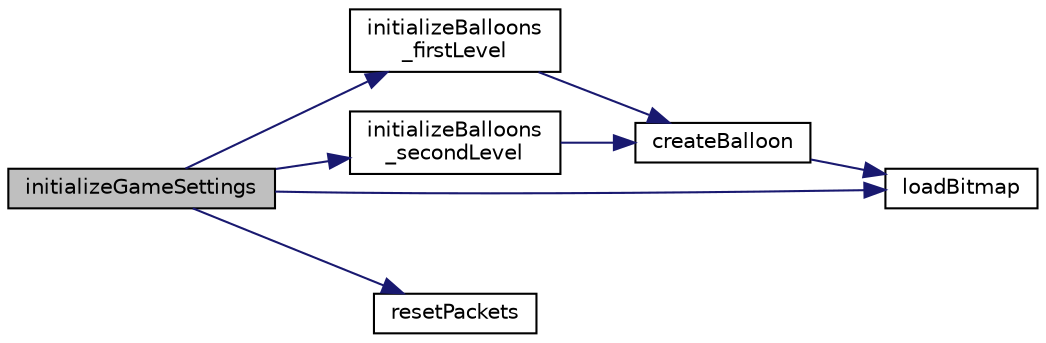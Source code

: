 digraph "initializeGameSettings"
{
  edge [fontname="Helvetica",fontsize="10",labelfontname="Helvetica",labelfontsize="10"];
  node [fontname="Helvetica",fontsize="10",shape=record];
  rankdir="LR";
  Node235 [label="initializeGameSettings",height=0.2,width=0.4,color="black", fillcolor="grey75", style="filled", fontcolor="black"];
  Node235 -> Node236 [color="midnightblue",fontsize="10",style="solid",fontname="Helvetica"];
  Node236 [label="initializeBalloons\l_firstLevel",height=0.2,width=0.4,color="black", fillcolor="white", style="filled",URL="$group___bow.html#gabd5149059733f19435f3bea07fbc2bd0",tooltip="Allocates memory and create balloons for the first stage of the game. "];
  Node236 -> Node237 [color="midnightblue",fontsize="10",style="solid",fontname="Helvetica"];
  Node237 [label="createBalloon",height=0.2,width=0.4,color="black", fillcolor="white", style="filled",URL="$group___balloon.html#ga13a5573a332f3e5693586796fa0a09c8",tooltip="Creates a new instance of baloon. "];
  Node237 -> Node238 [color="midnightblue",fontsize="10",style="solid",fontname="Helvetica"];
  Node238 [label="loadBitmap",height=0.2,width=0.4,color="black", fillcolor="white", style="filled",URL="$group___bitmap.html#ga3506880ffd407c36eb8aaddd2c1606d2",tooltip="Loads a bmp image. "];
  Node235 -> Node239 [color="midnightblue",fontsize="10",style="solid",fontname="Helvetica"];
  Node239 [label="initializeBalloons\l_secondLevel",height=0.2,width=0.4,color="black", fillcolor="white", style="filled",URL="$group___bow.html#gae755cd5f70698bb9bc7491d407004748",tooltip="Allocates memory and create balloons for the second stage of the game. "];
  Node239 -> Node237 [color="midnightblue",fontsize="10",style="solid",fontname="Helvetica"];
  Node235 -> Node240 [color="midnightblue",fontsize="10",style="solid",fontname="Helvetica"];
  Node240 [label="resetPackets",height=0.2,width=0.4,color="black", fillcolor="white", style="filled",URL="$group___mouse.html#ga118d7812788fa2e952c48f01fe8d2064",tooltip="Resets values from the packets. "];
  Node235 -> Node238 [color="midnightblue",fontsize="10",style="solid",fontname="Helvetica"];
}
